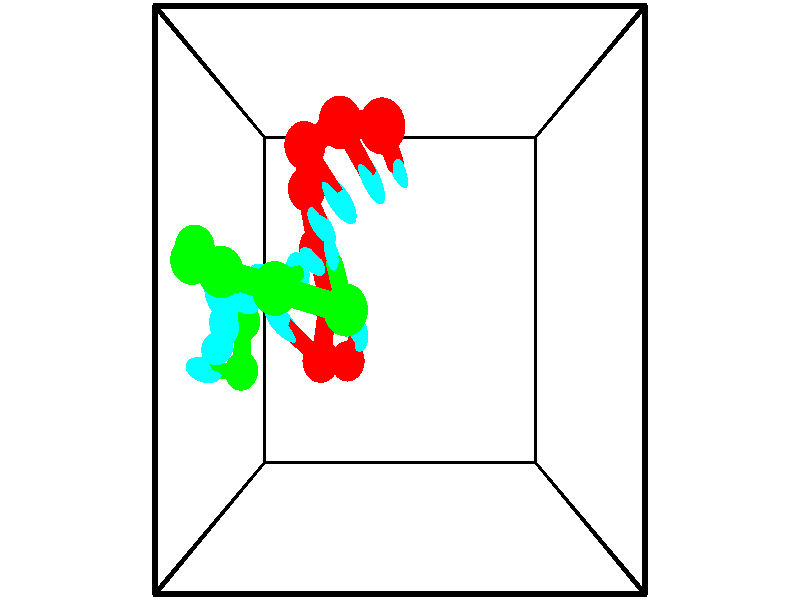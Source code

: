 // switches for output
#declare DRAW_BASES = 1; // possible values are 0, 1; only relevant for DNA ribbons
#declare DRAW_BASES_TYPE = 3; // possible values are 1, 2, 3; only relevant for DNA ribbons
#declare DRAW_FOG = 0; // set to 1 to enable fog

#include "colors.inc"

#include "transforms.inc"
background { rgb <1, 1, 1>}

#default {
   normal{
       ripples 0.25
       frequency 0.20
       turbulence 0.2
       lambda 5
   }
	finish {
		phong 0.1
		phong_size 40.
	}
}

// original window dimensions: 1024x640


// camera settings

camera {
	sky <-0, 1, 0>
	up <-0, 1, 0>
	right 1.6 * <1, 0, 0>
	location <2.5, 2.5, 11.1562>
	look_at <2.5, 2.5, 2.5>
	direction <0, 0, -8.6562>
	angle 67.0682
}


# declare cpy_camera_pos = <2.5, 2.5, 11.1562>;
# if (DRAW_FOG = 1)
fog {
	fog_type 2
	up vnormalize(cpy_camera_pos)
	color rgbt<1,1,1,0.3>
	distance 1e-5
	fog_alt 3e-3
	fog_offset 4
}
# end


// LIGHTS

# declare lum = 6;
global_settings {
	ambient_light rgb lum * <0.05, 0.05, 0.05>
	max_trace_level 15
}# declare cpy_direct_light_amount = 0.25;
light_source
{	1000 * <-1, -1, 1>,
	rgb lum * cpy_direct_light_amount
	parallel
}

light_source
{	1000 * <1, 1, -1>,
	rgb lum * cpy_direct_light_amount
	parallel
}

// strand 0

// nucleotide -1

// particle -1
sphere {
	<2.307063, 4.065042, 4.633966> 0.250000
	pigment { color rgbt <1,0,0,0> }
	no_shadow
}
cylinder {
	<2.394138, 3.921482, 4.270912>,  <2.446383, 3.835346, 4.053080>, 0.100000
	pigment { color rgbt <1,0,0,0> }
	no_shadow
}
cylinder {
	<2.394138, 3.921482, 4.270912>,  <2.307063, 4.065042, 4.633966>, 0.100000
	pigment { color rgbt <1,0,0,0> }
	no_shadow
}

// particle -1
sphere {
	<2.394138, 3.921482, 4.270912> 0.100000
	pigment { color rgbt <1,0,0,0> }
	no_shadow
}
sphere {
	0, 1
	scale<0.080000,0.200000,0.300000>
	matrix <-0.836120, -0.548306, 0.016278,
		-0.503504, 0.755348, -0.419443,
		0.217688, -0.358901, -0.907636,
		2.459445, 3.813812, 3.998621>
	pigment { color rgbt <0,1,1,0> }
	no_shadow
}
cylinder {
	<1.812661, 4.201895, 4.203396>,  <2.307063, 4.065042, 4.633966>, 0.130000
	pigment { color rgbt <1,0,0,0> }
	no_shadow
}

// nucleotide -1

// particle -1
sphere {
	<1.812661, 4.201895, 4.203396> 0.250000
	pigment { color rgbt <1,0,0,0> }
	no_shadow
}
cylinder {
	<2.006287, 3.927719, 3.985826>,  <2.122462, 3.763214, 3.855283>, 0.100000
	pigment { color rgbt <1,0,0,0> }
	no_shadow
}
cylinder {
	<2.006287, 3.927719, 3.985826>,  <1.812661, 4.201895, 4.203396>, 0.100000
	pigment { color rgbt <1,0,0,0> }
	no_shadow
}

// particle -1
sphere {
	<2.006287, 3.927719, 3.985826> 0.100000
	pigment { color rgbt <1,0,0,0> }
	no_shadow
}
sphere {
	0, 1
	scale<0.080000,0.200000,0.300000>
	matrix <-0.869123, -0.304499, -0.389751,
		0.101526, 0.661402, -0.743128,
		0.484064, -0.685439, -0.543925,
		2.151506, 3.722087, 3.822648>
	pigment { color rgbt <0,1,1,0> }
	no_shadow
}
cylinder {
	<1.319742, 4.092894, 3.667649>,  <1.812661, 4.201895, 4.203396>, 0.130000
	pigment { color rgbt <1,0,0,0> }
	no_shadow
}

// nucleotide -1

// particle -1
sphere {
	<1.319742, 4.092894, 3.667649> 0.250000
	pigment { color rgbt <1,0,0,0> }
	no_shadow
}
cylinder {
	<1.563271, 3.776085, 3.649586>,  <1.709388, 3.586000, 3.638748>, 0.100000
	pigment { color rgbt <1,0,0,0> }
	no_shadow
}
cylinder {
	<1.563271, 3.776085, 3.649586>,  <1.319742, 4.092894, 3.667649>, 0.100000
	pigment { color rgbt <1,0,0,0> }
	no_shadow
}

// particle -1
sphere {
	<1.563271, 3.776085, 3.649586> 0.100000
	pigment { color rgbt <1,0,0,0> }
	no_shadow
}
sphere {
	0, 1
	scale<0.080000,0.200000,0.300000>
	matrix <-0.669598, -0.482522, -0.564633,
		0.425412, 0.373998, -0.824106,
		0.608821, -0.792021, -0.045157,
		1.745917, 3.538478, 3.636039>
	pigment { color rgbt <0,1,1,0> }
	no_shadow
}
cylinder {
	<1.235111, 3.750242, 2.972762>,  <1.319742, 4.092894, 3.667649>, 0.130000
	pigment { color rgbt <1,0,0,0> }
	no_shadow
}

// nucleotide -1

// particle -1
sphere {
	<1.235111, 3.750242, 2.972762> 0.250000
	pigment { color rgbt <1,0,0,0> }
	no_shadow
}
cylinder {
	<1.384739, 3.489433, 3.236562>,  <1.474516, 3.332948, 3.394842>, 0.100000
	pigment { color rgbt <1,0,0,0> }
	no_shadow
}
cylinder {
	<1.384739, 3.489433, 3.236562>,  <1.235111, 3.750242, 2.972762>, 0.100000
	pigment { color rgbt <1,0,0,0> }
	no_shadow
}

// particle -1
sphere {
	<1.384739, 3.489433, 3.236562> 0.100000
	pigment { color rgbt <1,0,0,0> }
	no_shadow
}
sphere {
	0, 1
	scale<0.080000,0.200000,0.300000>
	matrix <-0.636845, -0.697546, -0.328416,
		0.674166, -0.297148, -0.676168,
		0.374071, -0.652021, 0.659499,
		1.496960, 3.293827, 3.434412>
	pigment { color rgbt <0,1,1,0> }
	no_shadow
}
cylinder {
	<1.329604, 3.111377, 2.635820>,  <1.235111, 3.750242, 2.972762>, 0.130000
	pigment { color rgbt <1,0,0,0> }
	no_shadow
}

// nucleotide -1

// particle -1
sphere {
	<1.329604, 3.111377, 2.635820> 0.250000
	pigment { color rgbt <1,0,0,0> }
	no_shadow
}
cylinder {
	<1.347740, 3.001190, 3.019917>,  <1.358622, 2.935078, 3.250374>, 0.100000
	pigment { color rgbt <1,0,0,0> }
	no_shadow
}
cylinder {
	<1.347740, 3.001190, 3.019917>,  <1.329604, 3.111377, 2.635820>, 0.100000
	pigment { color rgbt <1,0,0,0> }
	no_shadow
}

// particle -1
sphere {
	<1.347740, 3.001190, 3.019917> 0.100000
	pigment { color rgbt <1,0,0,0> }
	no_shadow
}
sphere {
	0, 1
	scale<0.080000,0.200000,0.300000>
	matrix <-0.655071, -0.733910, -0.179608,
		0.754206, -0.620882, -0.213726,
		0.045340, -0.275467, 0.960240,
		1.361342, 2.918550, 3.307989>
	pigment { color rgbt <0,1,1,0> }
	no_shadow
}
cylinder {
	<1.481967, 2.494739, 2.583598>,  <1.329604, 3.111377, 2.635820>, 0.130000
	pigment { color rgbt <1,0,0,0> }
	no_shadow
}

// nucleotide -1

// particle -1
sphere {
	<1.481967, 2.494739, 2.583598> 0.250000
	pigment { color rgbt <1,0,0,0> }
	no_shadow
}
cylinder {
	<1.304089, 2.541740, 2.938774>,  <1.197362, 2.569941, 3.151880>, 0.100000
	pigment { color rgbt <1,0,0,0> }
	no_shadow
}
cylinder {
	<1.304089, 2.541740, 2.938774>,  <1.481967, 2.494739, 2.583598>, 0.100000
	pigment { color rgbt <1,0,0,0> }
	no_shadow
}

// particle -1
sphere {
	<1.304089, 2.541740, 2.938774> 0.100000
	pigment { color rgbt <1,0,0,0> }
	no_shadow
}
sphere {
	0, 1
	scale<0.080000,0.200000,0.300000>
	matrix <-0.637548, -0.737835, -0.221655,
		0.629109, -0.664674, 0.403027,
		-0.444696, 0.117504, 0.887941,
		1.170680, 2.576992, 3.205156>
	pigment { color rgbt <0,1,1,0> }
	no_shadow
}
cylinder {
	<1.413886, 1.804306, 2.868232>,  <1.481967, 2.494739, 2.583598>, 0.130000
	pigment { color rgbt <1,0,0,0> }
	no_shadow
}

// nucleotide -1

// particle -1
sphere {
	<1.413886, 1.804306, 2.868232> 0.250000
	pigment { color rgbt <1,0,0,0> }
	no_shadow
}
cylinder {
	<1.137737, 2.056831, 3.009558>,  <0.972048, 2.208347, 3.094353>, 0.100000
	pigment { color rgbt <1,0,0,0> }
	no_shadow
}
cylinder {
	<1.137737, 2.056831, 3.009558>,  <1.413886, 1.804306, 2.868232>, 0.100000
	pigment { color rgbt <1,0,0,0> }
	no_shadow
}

// particle -1
sphere {
	<1.137737, 2.056831, 3.009558> 0.100000
	pigment { color rgbt <1,0,0,0> }
	no_shadow
}
sphere {
	0, 1
	scale<0.080000,0.200000,0.300000>
	matrix <-0.722572, -0.577584, -0.379850,
		-0.035736, -0.517532, 0.854917,
		-0.690371, 0.631314, 0.353313,
		0.930626, 2.246226, 3.115552>
	pigment { color rgbt <0,1,1,0> }
	no_shadow
}
cylinder {
	<1.724558, 1.744197, 2.207533>,  <1.413886, 1.804306, 2.868232>, 0.130000
	pigment { color rgbt <1,0,0,0> }
	no_shadow
}

// nucleotide -1

// particle -1
sphere {
	<1.724558, 1.744197, 2.207533> 0.250000
	pigment { color rgbt <1,0,0,0> }
	no_shadow
}
cylinder {
	<1.830681, 1.955029, 2.530470>,  <1.894354, 2.081527, 2.724232>, 0.100000
	pigment { color rgbt <1,0,0,0> }
	no_shadow
}
cylinder {
	<1.830681, 1.955029, 2.530470>,  <1.724558, 1.744197, 2.207533>, 0.100000
	pigment { color rgbt <1,0,0,0> }
	no_shadow
}

// particle -1
sphere {
	<1.830681, 1.955029, 2.530470> 0.100000
	pigment { color rgbt <1,0,0,0> }
	no_shadow
}
sphere {
	0, 1
	scale<0.080000,0.200000,0.300000>
	matrix <-0.758913, -0.402317, 0.512047,
		0.594696, -0.748551, 0.293270,
		0.265306, 0.527079, 0.807342,
		1.910273, 2.113152, 2.772672>
	pigment { color rgbt <0,1,1,0> }
	no_shadow
}
// strand 1

// nucleotide -1

// particle -1
sphere {
	<0.054080, 1.585382, 1.840807> 0.250000
	pigment { color rgbt <0,1,0,0> }
	no_shadow
}
cylinder {
	<-0.167877, 1.625751, 2.171118>,  <-0.301051, 1.649973, 2.369304>, 0.100000
	pigment { color rgbt <0,1,0,0> }
	no_shadow
}
cylinder {
	<-0.167877, 1.625751, 2.171118>,  <0.054080, 1.585382, 1.840807>, 0.100000
	pigment { color rgbt <0,1,0,0> }
	no_shadow
}

// particle -1
sphere {
	<-0.167877, 1.625751, 2.171118> 0.100000
	pigment { color rgbt <0,1,0,0> }
	no_shadow
}
sphere {
	0, 1
	scale<0.080000,0.200000,0.300000>
	matrix <0.620301, 0.711638, 0.329846,
		-0.554365, 0.695260, -0.457485,
		-0.554893, 0.100924, 0.825778,
		-0.334345, 1.656029, 2.418851>
	pigment { color rgbt <0,1,1,0> }
	no_shadow
}
cylinder {
	<0.124012, 2.228861, 2.011241>,  <0.054080, 1.585382, 1.840807>, 0.130000
	pigment { color rgbt <0,1,0,0> }
	no_shadow
}

// nucleotide -1

// particle -1
sphere {
	<0.124012, 2.228861, 2.011241> 0.250000
	pigment { color rgbt <0,1,0,0> }
	no_shadow
}
cylinder {
	<0.006607, 2.060669, 2.354647>,  <-0.063836, 1.959754, 2.560690>, 0.100000
	pigment { color rgbt <0,1,0,0> }
	no_shadow
}
cylinder {
	<0.006607, 2.060669, 2.354647>,  <0.124012, 2.228861, 2.011241>, 0.100000
	pigment { color rgbt <0,1,0,0> }
	no_shadow
}

// particle -1
sphere {
	<0.006607, 2.060669, 2.354647> 0.100000
	pigment { color rgbt <0,1,0,0> }
	no_shadow
}
sphere {
	0, 1
	scale<0.080000,0.200000,0.300000>
	matrix <0.620106, 0.599743, 0.505744,
		-0.727543, 0.680812, 0.084709,
		-0.293513, -0.420479, 0.858514,
		-0.081447, 1.934525, 2.612201>
	pigment { color rgbt <0,1,1,0> }
	no_shadow
}
cylinder {
	<-0.066177, 2.756177, 2.433730>,  <0.124012, 2.228861, 2.011241>, 0.130000
	pigment { color rgbt <0,1,0,0> }
	no_shadow
}

// nucleotide -1

// particle -1
sphere {
	<-0.066177, 2.756177, 2.433730> 0.250000
	pigment { color rgbt <0,1,0,0> }
	no_shadow
}
cylinder {
	<0.019424, 2.450382, 2.676962>,  <0.070785, 2.266905, 2.822901>, 0.100000
	pigment { color rgbt <0,1,0,0> }
	no_shadow
}
cylinder {
	<0.019424, 2.450382, 2.676962>,  <-0.066177, 2.756177, 2.433730>, 0.100000
	pigment { color rgbt <0,1,0,0> }
	no_shadow
}

// particle -1
sphere {
	<0.019424, 2.450382, 2.676962> 0.100000
	pigment { color rgbt <0,1,0,0> }
	no_shadow
}
sphere {
	0, 1
	scale<0.080000,0.200000,0.300000>
	matrix <0.429040, 0.632805, 0.644579,
		-0.877569, 0.122949, 0.463418,
		0.214003, -0.764488, 0.608080,
		0.083625, 2.221036, 2.859386>
	pigment { color rgbt <0,1,1,0> }
	no_shadow
}
cylinder {
	<-0.229347, 3.084917, 3.120768>,  <-0.066177, 2.756177, 2.433730>, 0.130000
	pigment { color rgbt <0,1,0,0> }
	no_shadow
}

// nucleotide -1

// particle -1
sphere {
	<-0.229347, 3.084917, 3.120768> 0.250000
	pigment { color rgbt <0,1,0,0> }
	no_shadow
}
cylinder {
	<-0.015274, 2.749367, 3.160505>,  <0.113170, 2.548037, 3.184348>, 0.100000
	pigment { color rgbt <0,1,0,0> }
	no_shadow
}
cylinder {
	<-0.015274, 2.749367, 3.160505>,  <-0.229347, 3.084917, 3.120768>, 0.100000
	pigment { color rgbt <0,1,0,0> }
	no_shadow
}

// particle -1
sphere {
	<-0.015274, 2.749367, 3.160505> 0.100000
	pigment { color rgbt <0,1,0,0> }
	no_shadow
}
sphere {
	0, 1
	scale<0.080000,0.200000,0.300000>
	matrix <0.601733, 0.461121, 0.652138,
		-0.592873, -0.289234, 0.751562,
		0.535182, -0.838875, 0.099344,
		0.145281, 2.497704, 3.190309>
	pigment { color rgbt <0,1,1,0> }
	no_shadow
}
cylinder {
	<-0.035807, 2.903636, 3.793601>,  <-0.229347, 3.084917, 3.120768>, 0.130000
	pigment { color rgbt <0,1,0,0> }
	no_shadow
}

// nucleotide -1

// particle -1
sphere {
	<-0.035807, 2.903636, 3.793601> 0.250000
	pigment { color rgbt <0,1,0,0> }
	no_shadow
}
cylinder {
	<0.241112, 2.710651, 3.578955>,  <0.407263, 2.594861, 3.450167>, 0.100000
	pigment { color rgbt <0,1,0,0> }
	no_shadow
}
cylinder {
	<0.241112, 2.710651, 3.578955>,  <-0.035807, 2.903636, 3.793601>, 0.100000
	pigment { color rgbt <0,1,0,0> }
	no_shadow
}

// particle -1
sphere {
	<0.241112, 2.710651, 3.578955> 0.100000
	pigment { color rgbt <0,1,0,0> }
	no_shadow
}
sphere {
	0, 1
	scale<0.080000,0.200000,0.300000>
	matrix <0.709097, 0.316928, 0.629871,
		-0.133820, -0.816571, 0.561520,
		0.692296, -0.482461, -0.536616,
		0.448801, 2.565913, 3.417970>
	pigment { color rgbt <0,1,1,0> }
	no_shadow
}
cylinder {
	<0.448198, 2.766671, 4.236316>,  <-0.035807, 2.903636, 3.793601>, 0.130000
	pigment { color rgbt <0,1,0,0> }
	no_shadow
}

// nucleotide -1

// particle -1
sphere {
	<0.448198, 2.766671, 4.236316> 0.250000
	pigment { color rgbt <0,1,0,0> }
	no_shadow
}
cylinder {
	<0.670807, 2.723610, 3.906784>,  <0.804372, 2.697773, 3.709065>, 0.100000
	pigment { color rgbt <0,1,0,0> }
	no_shadow
}
cylinder {
	<0.670807, 2.723610, 3.906784>,  <0.448198, 2.766671, 4.236316>, 0.100000
	pigment { color rgbt <0,1,0,0> }
	no_shadow
}

// particle -1
sphere {
	<0.670807, 2.723610, 3.906784> 0.100000
	pigment { color rgbt <0,1,0,0> }
	no_shadow
}
sphere {
	0, 1
	scale<0.080000,0.200000,0.300000>
	matrix <0.763679, 0.456817, 0.456194,
		0.327229, -0.883023, 0.336440,
		0.556521, -0.107652, -0.823829,
		0.837763, 2.691314, 3.659635>
	pigment { color rgbt <0,1,1,0> }
	no_shadow
}
cylinder {
	<1.130444, 2.604989, 4.539064>,  <0.448198, 2.766671, 4.236316>, 0.130000
	pigment { color rgbt <0,1,0,0> }
	no_shadow
}

// nucleotide -1

// particle -1
sphere {
	<1.130444, 2.604989, 4.539064> 0.250000
	pigment { color rgbt <0,1,0,0> }
	no_shadow
}
cylinder {
	<1.209267, 2.705849, 4.160099>,  <1.256560, 2.766365, 3.932720>, 0.100000
	pigment { color rgbt <0,1,0,0> }
	no_shadow
}
cylinder {
	<1.209267, 2.705849, 4.160099>,  <1.130444, 2.604989, 4.539064>, 0.100000
	pigment { color rgbt <0,1,0,0> }
	no_shadow
}

// particle -1
sphere {
	<1.209267, 2.705849, 4.160099> 0.100000
	pigment { color rgbt <0,1,0,0> }
	no_shadow
}
sphere {
	0, 1
	scale<0.080000,0.200000,0.300000>
	matrix <0.932579, 0.249894, 0.260479,
		0.302433, -0.934865, -0.185907,
		0.197056, 0.252150, -0.947412,
		1.268384, 2.781494, 3.875875>
	pigment { color rgbt <0,1,1,0> }
	no_shadow
}
cylinder {
	<1.886822, 2.406134, 4.331146>,  <1.130444, 2.604989, 4.539064>, 0.130000
	pigment { color rgbt <0,1,0,0> }
	no_shadow
}

// nucleotide -1

// particle -1
sphere {
	<1.886822, 2.406134, 4.331146> 0.250000
	pigment { color rgbt <0,1,0,0> }
	no_shadow
}
cylinder {
	<1.777939, 2.699425, 4.081898>,  <1.712609, 2.875400, 3.932349>, 0.100000
	pigment { color rgbt <0,1,0,0> }
	no_shadow
}
cylinder {
	<1.777939, 2.699425, 4.081898>,  <1.886822, 2.406134, 4.331146>, 0.100000
	pigment { color rgbt <0,1,0,0> }
	no_shadow
}

// particle -1
sphere {
	<1.777939, 2.699425, 4.081898> 0.100000
	pigment { color rgbt <0,1,0,0> }
	no_shadow
}
sphere {
	0, 1
	scale<0.080000,0.200000,0.300000>
	matrix <0.934608, 0.355538, 0.010084,
		0.228937, -0.579629, -0.782060,
		-0.272207, 0.733228, -0.623121,
		1.696277, 2.919393, 3.894961>
	pigment { color rgbt <0,1,1,0> }
	no_shadow
}
// box output
cylinder {
	<0.000000, 0.000000, 0.000000>,  <5.000000, 0.000000, 0.000000>, 0.025000
	pigment { color rgbt <0,0,0,0> }
	no_shadow
}
cylinder {
	<0.000000, 0.000000, 0.000000>,  <0.000000, 5.000000, 0.000000>, 0.025000
	pigment { color rgbt <0,0,0,0> }
	no_shadow
}
cylinder {
	<0.000000, 0.000000, 0.000000>,  <0.000000, 0.000000, 5.000000>, 0.025000
	pigment { color rgbt <0,0,0,0> }
	no_shadow
}
cylinder {
	<5.000000, 5.000000, 5.000000>,  <0.000000, 5.000000, 5.000000>, 0.025000
	pigment { color rgbt <0,0,0,0> }
	no_shadow
}
cylinder {
	<5.000000, 5.000000, 5.000000>,  <5.000000, 0.000000, 5.000000>, 0.025000
	pigment { color rgbt <0,0,0,0> }
	no_shadow
}
cylinder {
	<5.000000, 5.000000, 5.000000>,  <5.000000, 5.000000, 0.000000>, 0.025000
	pigment { color rgbt <0,0,0,0> }
	no_shadow
}
cylinder {
	<0.000000, 0.000000, 5.000000>,  <0.000000, 5.000000, 5.000000>, 0.025000
	pigment { color rgbt <0,0,0,0> }
	no_shadow
}
cylinder {
	<0.000000, 0.000000, 5.000000>,  <5.000000, 0.000000, 5.000000>, 0.025000
	pigment { color rgbt <0,0,0,0> }
	no_shadow
}
cylinder {
	<5.000000, 5.000000, 0.000000>,  <0.000000, 5.000000, 0.000000>, 0.025000
	pigment { color rgbt <0,0,0,0> }
	no_shadow
}
cylinder {
	<5.000000, 5.000000, 0.000000>,  <5.000000, 0.000000, 0.000000>, 0.025000
	pigment { color rgbt <0,0,0,0> }
	no_shadow
}
cylinder {
	<5.000000, 0.000000, 5.000000>,  <5.000000, 0.000000, 0.000000>, 0.025000
	pigment { color rgbt <0,0,0,0> }
	no_shadow
}
cylinder {
	<0.000000, 5.000000, 0.000000>,  <0.000000, 5.000000, 5.000000>, 0.025000
	pigment { color rgbt <0,0,0,0> }
	no_shadow
}
// end of box output
